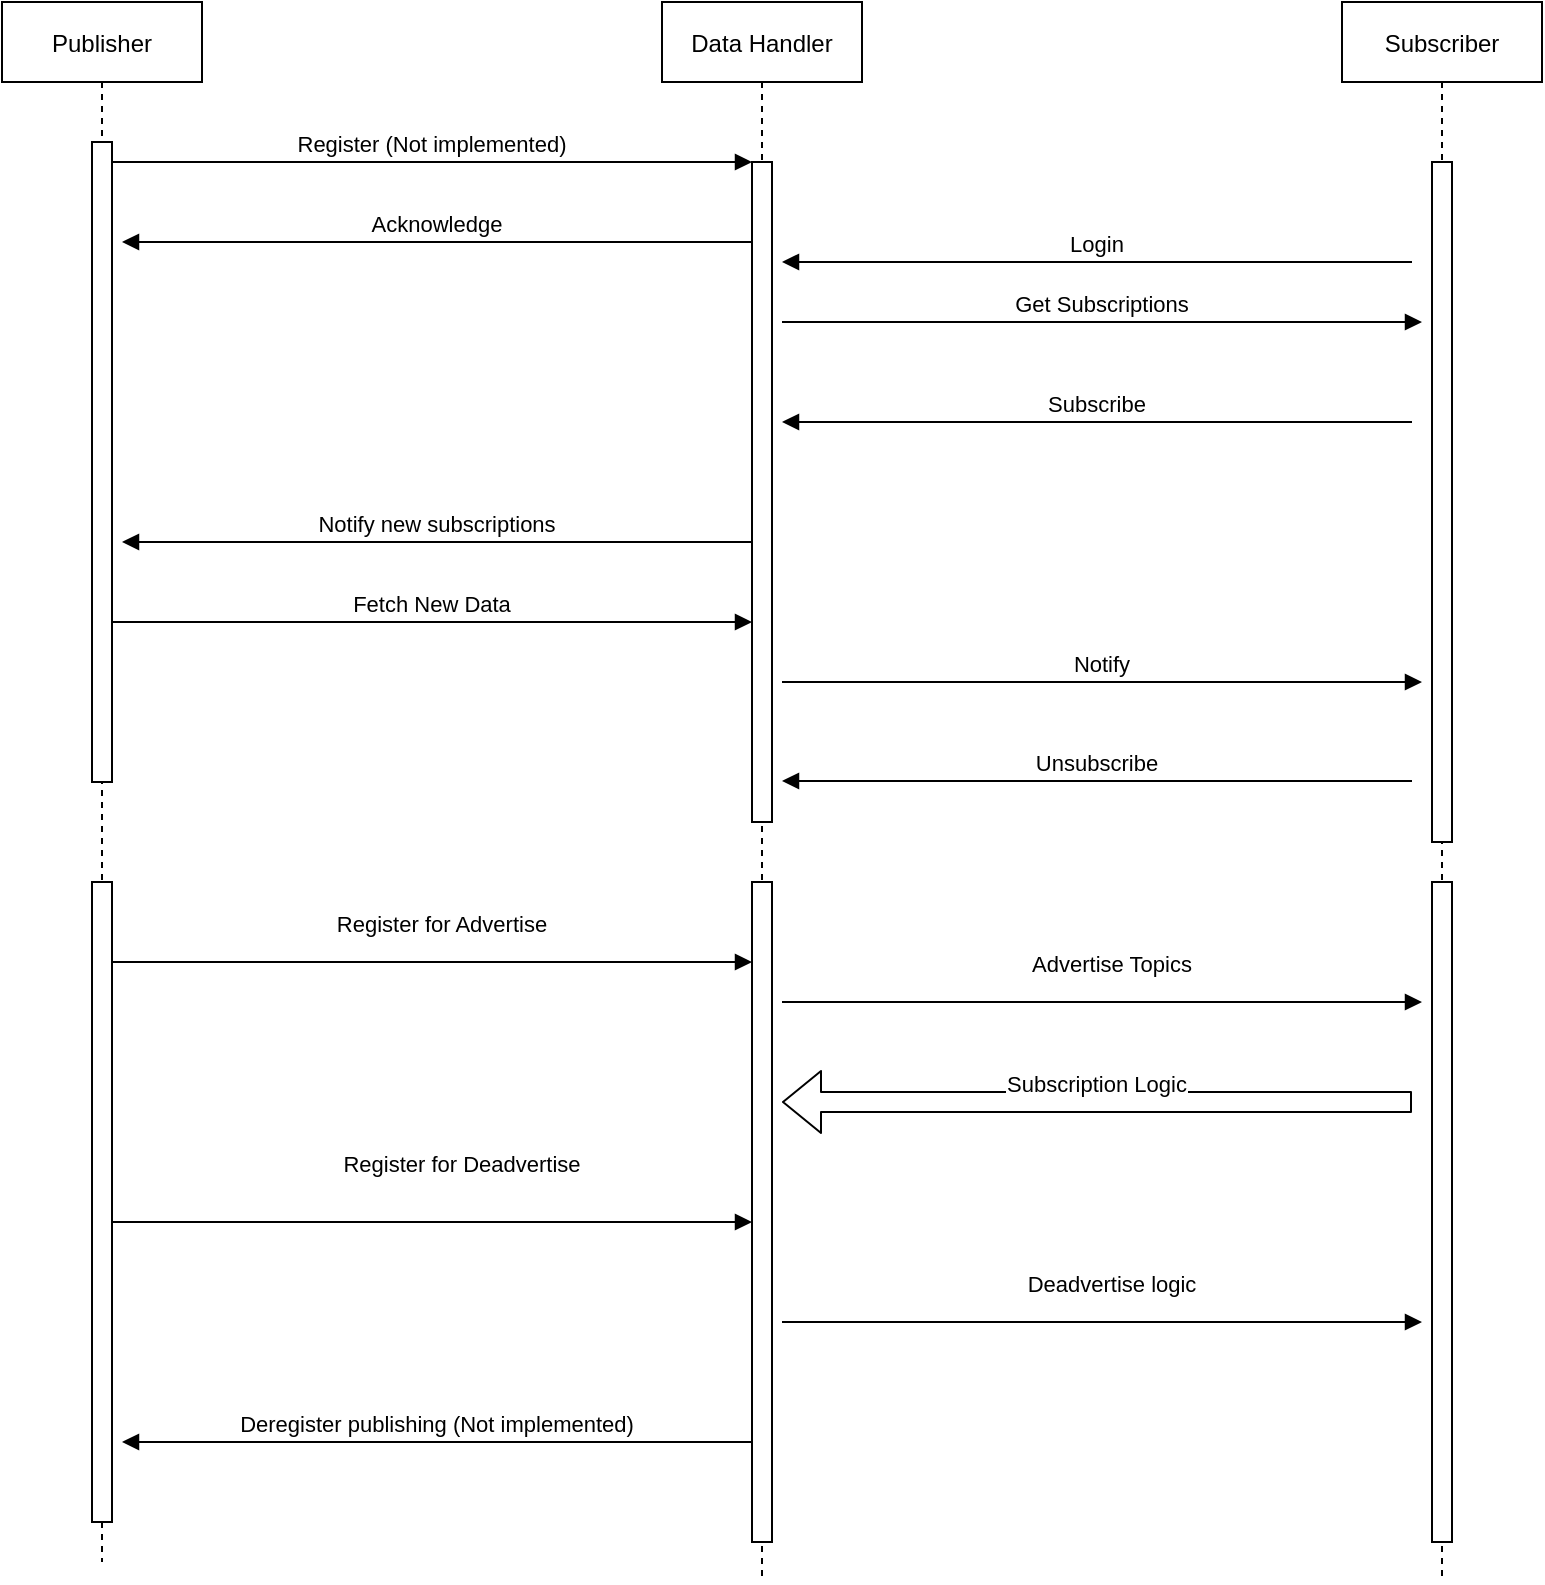 <mxfile version="15.3.5" type="device"><diagram id="kgpKYQtTHZ0yAKxKKP6v" name="Page-1"><mxGraphModel dx="946" dy="650" grid="1" gridSize="10" guides="1" tooltips="1" connect="1" arrows="1" fold="1" page="1" pageScale="1" pageWidth="850" pageHeight="1100" math="0" shadow="0"><root><mxCell id="0"/><mxCell id="1" parent="0"/><mxCell id="3nuBFxr9cyL0pnOWT2aG-1" value="Publisher" style="shape=umlLifeline;perimeter=lifelinePerimeter;container=1;collapsible=0;recursiveResize=0;rounded=0;shadow=0;strokeWidth=1;" parent="1" vertex="1"><mxGeometry x="50" y="80" width="100" height="780" as="geometry"/></mxCell><mxCell id="3nuBFxr9cyL0pnOWT2aG-2" value="" style="points=[];perimeter=orthogonalPerimeter;rounded=0;shadow=0;strokeWidth=1;" parent="3nuBFxr9cyL0pnOWT2aG-1" vertex="1"><mxGeometry x="45" y="70" width="10" height="320" as="geometry"/></mxCell><mxCell id="Oef1qTCCFcN08rEUrkog-10" value="" style="points=[];perimeter=orthogonalPerimeter;rounded=0;shadow=0;strokeWidth=1;" vertex="1" parent="3nuBFxr9cyL0pnOWT2aG-1"><mxGeometry x="45" y="440" width="10" height="320" as="geometry"/></mxCell><mxCell id="3nuBFxr9cyL0pnOWT2aG-5" value="Data Handler" style="shape=umlLifeline;perimeter=lifelinePerimeter;container=1;collapsible=0;recursiveResize=0;rounded=0;shadow=0;strokeWidth=1;" parent="1" vertex="1"><mxGeometry x="380" y="80" width="100" height="790" as="geometry"/></mxCell><mxCell id="3nuBFxr9cyL0pnOWT2aG-6" value="" style="points=[];perimeter=orthogonalPerimeter;rounded=0;shadow=0;strokeWidth=1;" parent="3nuBFxr9cyL0pnOWT2aG-5" vertex="1"><mxGeometry x="45" y="80" width="10" height="330" as="geometry"/></mxCell><mxCell id="Oef1qTCCFcN08rEUrkog-9" value="" style="points=[];perimeter=orthogonalPerimeter;rounded=0;shadow=0;strokeWidth=1;" vertex="1" parent="3nuBFxr9cyL0pnOWT2aG-5"><mxGeometry x="45" y="440" width="10" height="330" as="geometry"/></mxCell><mxCell id="3nuBFxr9cyL0pnOWT2aG-8" value="Register (Not implemented)" style="verticalAlign=bottom;endArrow=block;entryX=0;entryY=0;shadow=0;strokeWidth=1;" parent="1" source="3nuBFxr9cyL0pnOWT2aG-2" target="3nuBFxr9cyL0pnOWT2aG-6" edge="1"><mxGeometry relative="1" as="geometry"><mxPoint x="275" y="160" as="sourcePoint"/></mxGeometry></mxCell><mxCell id="3nuBFxr9cyL0pnOWT2aG-9" value="Acknowledge" style="verticalAlign=bottom;endArrow=block;entryX=1;entryY=0;shadow=0;strokeWidth=1;" parent="1" source="3nuBFxr9cyL0pnOWT2aG-6" edge="1"><mxGeometry relative="1" as="geometry"><mxPoint x="240" y="200" as="sourcePoint"/><mxPoint x="110" y="200" as="targetPoint"/></mxGeometry></mxCell><mxCell id="Oef1qTCCFcN08rEUrkog-1" value="Subscriber" style="shape=umlLifeline;perimeter=lifelinePerimeter;container=1;collapsible=0;recursiveResize=0;rounded=0;shadow=0;strokeWidth=1;" vertex="1" parent="1"><mxGeometry x="720" y="80" width="100" height="790" as="geometry"/></mxCell><mxCell id="Oef1qTCCFcN08rEUrkog-2" value="" style="points=[];perimeter=orthogonalPerimeter;rounded=0;shadow=0;strokeWidth=1;" vertex="1" parent="Oef1qTCCFcN08rEUrkog-1"><mxGeometry x="45" y="80" width="10" height="340" as="geometry"/></mxCell><mxCell id="Oef1qTCCFcN08rEUrkog-13" value="" style="points=[];perimeter=orthogonalPerimeter;rounded=0;shadow=0;strokeWidth=1;" vertex="1" parent="Oef1qTCCFcN08rEUrkog-1"><mxGeometry x="45" y="440" width="10" height="330" as="geometry"/></mxCell><mxCell id="Oef1qTCCFcN08rEUrkog-3" value="Login" style="verticalAlign=bottom;endArrow=block;entryX=1;entryY=0;shadow=0;strokeWidth=1;" edge="1" parent="1"><mxGeometry relative="1" as="geometry"><mxPoint x="755" y="210" as="sourcePoint"/><mxPoint x="440" y="210" as="targetPoint"/></mxGeometry></mxCell><mxCell id="Oef1qTCCFcN08rEUrkog-4" value="Get Subscriptions" style="verticalAlign=bottom;endArrow=block;entryX=0;entryY=0;shadow=0;strokeWidth=1;" edge="1" parent="1"><mxGeometry relative="1" as="geometry"><mxPoint x="440" y="240.0" as="sourcePoint"/><mxPoint x="760" y="240.0" as="targetPoint"/></mxGeometry></mxCell><mxCell id="Oef1qTCCFcN08rEUrkog-5" value="Subscribe" style="verticalAlign=bottom;endArrow=block;entryX=1;entryY=0;shadow=0;strokeWidth=1;" edge="1" parent="1"><mxGeometry relative="1" as="geometry"><mxPoint x="755" y="290" as="sourcePoint"/><mxPoint x="440" y="290" as="targetPoint"/></mxGeometry></mxCell><mxCell id="Oef1qTCCFcN08rEUrkog-6" value="Notify new subscriptions" style="verticalAlign=bottom;endArrow=block;entryX=1;entryY=0;shadow=0;strokeWidth=1;" edge="1" parent="1"><mxGeometry relative="1" as="geometry"><mxPoint x="425" y="350" as="sourcePoint"/><mxPoint x="110" y="350" as="targetPoint"/></mxGeometry></mxCell><mxCell id="Oef1qTCCFcN08rEUrkog-7" value="Fetch New Data" style="verticalAlign=bottom;endArrow=block;entryX=0;entryY=0;shadow=0;strokeWidth=1;" edge="1" parent="1"><mxGeometry relative="1" as="geometry"><mxPoint x="105" y="390.0" as="sourcePoint"/><mxPoint x="425" y="390.0" as="targetPoint"/></mxGeometry></mxCell><mxCell id="Oef1qTCCFcN08rEUrkog-8" value="Notify" style="verticalAlign=bottom;endArrow=block;entryX=0;entryY=0;shadow=0;strokeWidth=1;" edge="1" parent="1"><mxGeometry relative="1" as="geometry"><mxPoint x="440" y="420.0" as="sourcePoint"/><mxPoint x="760" y="420.0" as="targetPoint"/></mxGeometry></mxCell><mxCell id="Oef1qTCCFcN08rEUrkog-11" value="Register for Advertise" style="verticalAlign=bottom;endArrow=block;entryX=0;entryY=0;shadow=0;strokeWidth=1;" edge="1" parent="1"><mxGeometry x="0.031" y="10" relative="1" as="geometry"><mxPoint x="105" y="560.0" as="sourcePoint"/><mxPoint x="425" y="560.0" as="targetPoint"/><mxPoint as="offset"/></mxGeometry></mxCell><mxCell id="Oef1qTCCFcN08rEUrkog-12" value="Unsubscribe" style="verticalAlign=bottom;endArrow=block;entryX=1;entryY=0;shadow=0;strokeWidth=1;" edge="1" parent="1"><mxGeometry relative="1" as="geometry"><mxPoint x="755" y="469.5" as="sourcePoint"/><mxPoint x="440" y="469.5" as="targetPoint"/></mxGeometry></mxCell><mxCell id="Oef1qTCCFcN08rEUrkog-14" value="Advertise Topics" style="verticalAlign=bottom;endArrow=block;entryX=0;entryY=0;shadow=0;strokeWidth=1;" edge="1" parent="1"><mxGeometry x="0.031" y="10" relative="1" as="geometry"><mxPoint x="440" y="580.0" as="sourcePoint"/><mxPoint x="760" y="580.0" as="targetPoint"/><mxPoint as="offset"/></mxGeometry></mxCell><mxCell id="Oef1qTCCFcN08rEUrkog-17" value="Subscription Logic" style="verticalAlign=bottom;endArrow=block;entryX=1;entryY=0;shadow=0;strokeWidth=1;shape=flexArrow;" edge="1" parent="1"><mxGeometry relative="1" as="geometry"><mxPoint x="755" y="630" as="sourcePoint"/><mxPoint x="440" y="630" as="targetPoint"/></mxGeometry></mxCell><mxCell id="Oef1qTCCFcN08rEUrkog-18" value="Register for Deadvertise" style="verticalAlign=bottom;endArrow=block;entryX=0;entryY=0;shadow=0;strokeWidth=1;" edge="1" parent="1"><mxGeometry x="0.094" y="20" relative="1" as="geometry"><mxPoint x="105" y="690.0" as="sourcePoint"/><mxPoint x="425" y="690.0" as="targetPoint"/><mxPoint as="offset"/></mxGeometry></mxCell><mxCell id="Oef1qTCCFcN08rEUrkog-19" value="Deadvertise logic" style="verticalAlign=bottom;endArrow=block;entryX=0;entryY=0;shadow=0;strokeWidth=1;" edge="1" parent="1"><mxGeometry x="0.031" y="10" relative="1" as="geometry"><mxPoint x="440" y="740.0" as="sourcePoint"/><mxPoint x="760" y="740.0" as="targetPoint"/><mxPoint as="offset"/></mxGeometry></mxCell><mxCell id="Oef1qTCCFcN08rEUrkog-20" value="Deregister publishing (Not implemented)" style="verticalAlign=bottom;endArrow=block;entryX=1;entryY=0;shadow=0;strokeWidth=1;" edge="1" parent="1"><mxGeometry relative="1" as="geometry"><mxPoint x="425" y="800" as="sourcePoint"/><mxPoint x="110" y="800" as="targetPoint"/></mxGeometry></mxCell></root></mxGraphModel></diagram></mxfile>